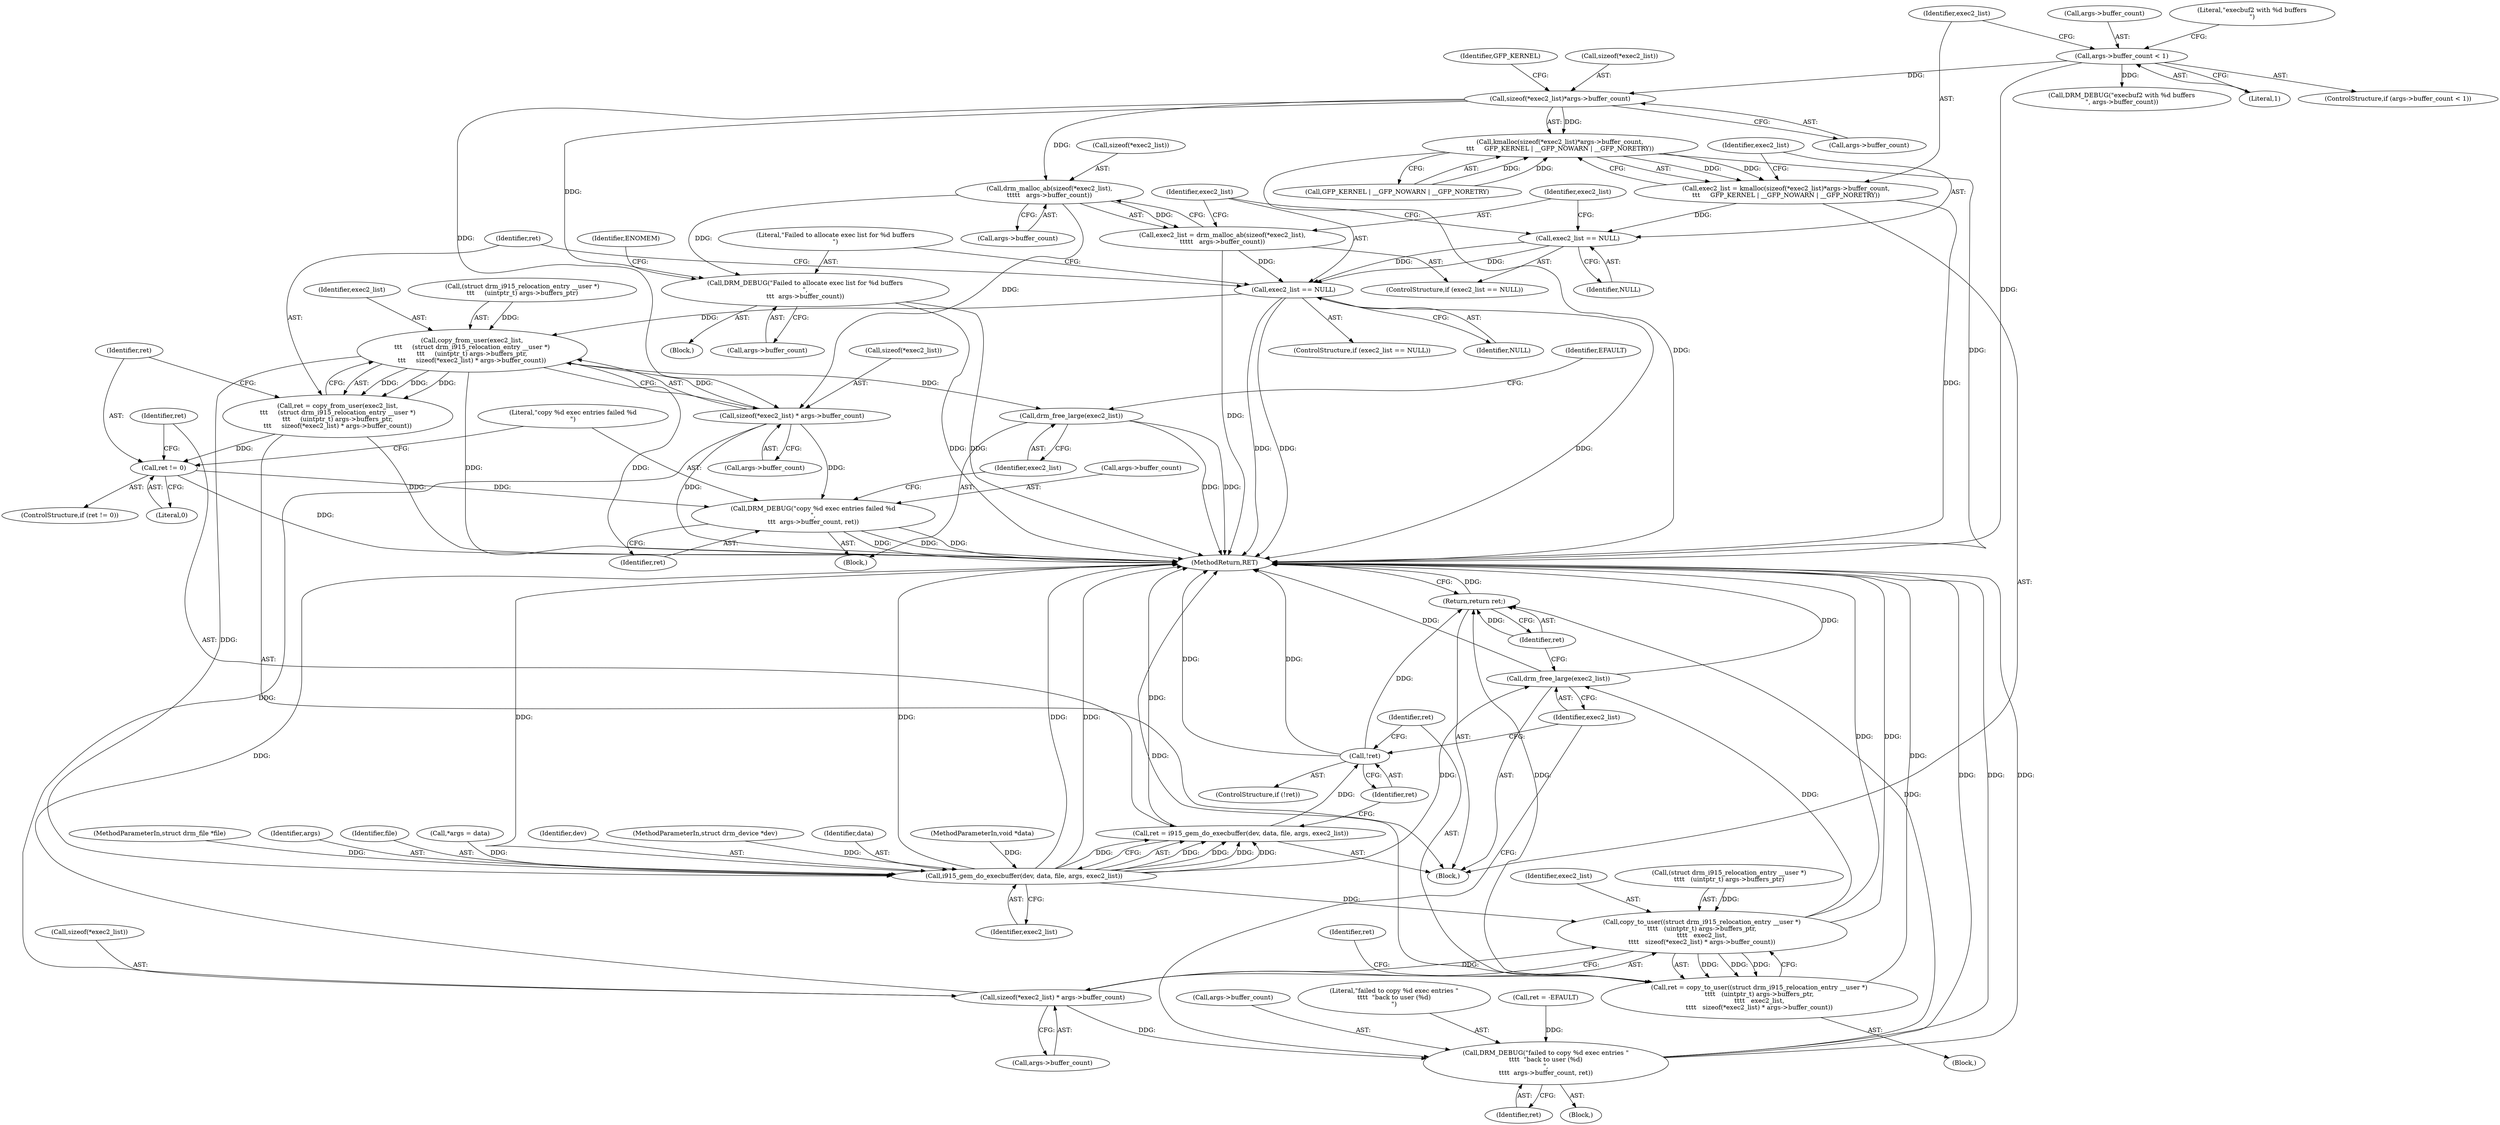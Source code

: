 digraph "1_linux_ed8cd3b2cd61004cab85380c52b1817aca1ca49b@API" {
"1000133" [label="(Call,sizeof(*exec2_list)*args->buffer_count)"];
"1000116" [label="(Call,args->buffer_count < 1)"];
"1000132" [label="(Call,kmalloc(sizeof(*exec2_list)*args->buffer_count,\n\t\t\t     GFP_KERNEL | __GFP_NOWARN | __GFP_NORETRY))"];
"1000130" [label="(Call,exec2_list = kmalloc(sizeof(*exec2_list)*args->buffer_count,\n\t\t\t     GFP_KERNEL | __GFP_NOWARN | __GFP_NORETRY))"];
"1000146" [label="(Call,exec2_list == NULL)"];
"1000159" [label="(Call,exec2_list == NULL)"];
"1000173" [label="(Call,copy_from_user(exec2_list,\n\t\t\t     (struct drm_i915_relocation_entry __user *)\n\t\t\t     (uintptr_t) args->buffers_ptr,\n\t\t\t     sizeof(*exec2_list) * args->buffer_count))"];
"1000171" [label="(Call,ret = copy_from_user(exec2_list,\n\t\t\t     (struct drm_i915_relocation_entry __user *)\n\t\t\t     (uintptr_t) args->buffers_ptr,\n\t\t\t     sizeof(*exec2_list) * args->buffer_count))"];
"1000190" [label="(Call,ret != 0)"];
"1000194" [label="(Call,DRM_DEBUG(\"copy %d exec entries failed %d\n\",\n\t\t\t  args->buffer_count, ret))"];
"1000200" [label="(Call,drm_free_large(exec2_list))"];
"1000207" [label="(Call,i915_gem_do_execbuffer(dev, data, file, args, exec2_list))"];
"1000205" [label="(Call,ret = i915_gem_do_execbuffer(dev, data, file, args, exec2_list))"];
"1000214" [label="(Call,!ret)"];
"1000250" [label="(Return,return ret;)"];
"1000219" [label="(Call,copy_to_user((struct drm_i915_relocation_entry __user *)\n\t\t\t\t   (uintptr_t) args->buffers_ptr,\n\t\t\t\t   exec2_list,\n\t\t\t\t   sizeof(*exec2_list) * args->buffer_count))"];
"1000217" [label="(Call,ret = copy_to_user((struct drm_i915_relocation_entry __user *)\n\t\t\t\t   (uintptr_t) args->buffers_ptr,\n\t\t\t\t   exec2_list,\n\t\t\t\t   sizeof(*exec2_list) * args->buffer_count))"];
"1000248" [label="(Call,drm_free_large(exec2_list))"];
"1000151" [label="(Call,drm_malloc_ab(sizeof(*exec2_list),\n\t\t\t\t\t   args->buffer_count))"];
"1000149" [label="(Call,exec2_list = drm_malloc_ab(sizeof(*exec2_list),\n\t\t\t\t\t   args->buffer_count))"];
"1000163" [label="(Call,DRM_DEBUG(\"Failed to allocate exec list for %d buffers\n\",\n\t\t\t  args->buffer_count))"];
"1000182" [label="(Call,sizeof(*exec2_list) * args->buffer_count)"];
"1000228" [label="(Call,sizeof(*exec2_list) * args->buffer_count)"];
"1000242" [label="(Call,DRM_DEBUG(\"failed to copy %d exec entries \"\n\t\t\t\t  \"back to user (%d)\n\",\n\t\t\t\t  args->buffer_count, ret))"];
"1000123" [label="(Literal,\"execbuf2 with %d buffers\n\")"];
"1000183" [label="(Call,sizeof(*exec2_list))"];
"1000173" [label="(Call,copy_from_user(exec2_list,\n\t\t\t     (struct drm_i915_relocation_entry __user *)\n\t\t\t     (uintptr_t) args->buffers_ptr,\n\t\t\t     sizeof(*exec2_list) * args->buffer_count))"];
"1000213" [label="(ControlStructure,if (!ret))"];
"1000137" [label="(Call,args->buffer_count)"];
"1000159" [label="(Call,exec2_list == NULL)"];
"1000141" [label="(Identifier,GFP_KERNEL)"];
"1000191" [label="(Identifier,ret)"];
"1000150" [label="(Identifier,exec2_list)"];
"1000140" [label="(Call,GFP_KERNEL | __GFP_NOWARN | __GFP_NORETRY)"];
"1000130" [label="(Call,exec2_list = kmalloc(sizeof(*exec2_list)*args->buffer_count,\n\t\t\t     GFP_KERNEL | __GFP_NOWARN | __GFP_NORETRY))"];
"1000220" [label="(Call,(struct drm_i915_relocation_entry __user *)\n\t\t\t\t   (uintptr_t) args->buffers_ptr)"];
"1000162" [label="(Block,)"];
"1000206" [label="(Identifier,ret)"];
"1000244" [label="(Call,args->buffer_count)"];
"1000196" [label="(Call,args->buffer_count)"];
"1000212" [label="(Identifier,exec2_list)"];
"1000147" [label="(Identifier,exec2_list)"];
"1000211" [label="(Identifier,args)"];
"1000193" [label="(Block,)"];
"1000207" [label="(Call,i915_gem_do_execbuffer(dev, data, file, args, exec2_list))"];
"1000199" [label="(Identifier,ret)"];
"1000131" [label="(Identifier,exec2_list)"];
"1000242" [label="(Call,DRM_DEBUG(\"failed to copy %d exec entries \"\n\t\t\t\t  \"back to user (%d)\n\",\n\t\t\t\t  args->buffer_count, ret))"];
"1000117" [label="(Call,args->buffer_count)"];
"1000120" [label="(Literal,1)"];
"1000175" [label="(Call,(struct drm_i915_relocation_entry __user *)\n\t\t\t     (uintptr_t) args->buffers_ptr)"];
"1000210" [label="(Identifier,file)"];
"1000194" [label="(Call,DRM_DEBUG(\"copy %d exec entries failed %d\n\",\n\t\t\t  args->buffer_count, ret))"];
"1000163" [label="(Call,DRM_DEBUG(\"Failed to allocate exec list for %d buffers\n\",\n\t\t\t  args->buffer_count))"];
"1000171" [label="(Call,ret = copy_from_user(exec2_list,\n\t\t\t     (struct drm_i915_relocation_entry __user *)\n\t\t\t     (uintptr_t) args->buffers_ptr,\n\t\t\t     sizeof(*exec2_list) * args->buffer_count))"];
"1000190" [label="(Call,ret != 0)"];
"1000134" [label="(Call,sizeof(*exec2_list))"];
"1000217" [label="(Call,ret = copy_to_user((struct drm_i915_relocation_entry __user *)\n\t\t\t\t   (uintptr_t) args->buffers_ptr,\n\t\t\t\t   exec2_list,\n\t\t\t\t   sizeof(*exec2_list) * args->buffer_count))"];
"1000247" [label="(Identifier,ret)"];
"1000250" [label="(Return,return ret;)"];
"1000192" [label="(Literal,0)"];
"1000229" [label="(Call,sizeof(*exec2_list))"];
"1000186" [label="(Call,args->buffer_count)"];
"1000215" [label="(Identifier,ret)"];
"1000248" [label="(Call,drm_free_large(exec2_list))"];
"1000236" [label="(Identifier,ret)"];
"1000107" [label="(Call,*args = data)"];
"1000148" [label="(Identifier,NULL)"];
"1000208" [label="(Identifier,dev)"];
"1000232" [label="(Call,args->buffer_count)"];
"1000145" [label="(ControlStructure,if (exec2_list == NULL))"];
"1000243" [label="(Literal,\"failed to copy %d exec entries \"\n\t\t\t\t  \"back to user (%d)\n\")"];
"1000103" [label="(MethodParameterIn,void *data)"];
"1000151" [label="(Call,drm_malloc_ab(sizeof(*exec2_list),\n\t\t\t\t\t   args->buffer_count))"];
"1000237" [label="(Block,)"];
"1000102" [label="(MethodParameterIn,struct drm_device *dev)"];
"1000189" [label="(ControlStructure,if (ret != 0))"];
"1000201" [label="(Identifier,exec2_list)"];
"1000132" [label="(Call,kmalloc(sizeof(*exec2_list)*args->buffer_count,\n\t\t\t     GFP_KERNEL | __GFP_NOWARN | __GFP_NORETRY))"];
"1000209" [label="(Identifier,data)"];
"1000122" [label="(Call,DRM_DEBUG(\"execbuf2 with %d buffers\n\", args->buffer_count))"];
"1000105" [label="(Block,)"];
"1000133" [label="(Call,sizeof(*exec2_list)*args->buffer_count)"];
"1000238" [label="(Call,ret = -EFAULT)"];
"1000170" [label="(Identifier,ENOMEM)"];
"1000164" [label="(Literal,\"Failed to allocate exec list for %d buffers\n\")"];
"1000146" [label="(Call,exec2_list == NULL)"];
"1000205" [label="(Call,ret = i915_gem_do_execbuffer(dev, data, file, args, exec2_list))"];
"1000116" [label="(Call,args->buffer_count < 1)"];
"1000161" [label="(Identifier,NULL)"];
"1000204" [label="(Identifier,EFAULT)"];
"1000249" [label="(Identifier,exec2_list)"];
"1000104" [label="(MethodParameterIn,struct drm_file *file)"];
"1000219" [label="(Call,copy_to_user((struct drm_i915_relocation_entry __user *)\n\t\t\t\t   (uintptr_t) args->buffers_ptr,\n\t\t\t\t   exec2_list,\n\t\t\t\t   sizeof(*exec2_list) * args->buffer_count))"];
"1000172" [label="(Identifier,ret)"];
"1000155" [label="(Call,args->buffer_count)"];
"1000251" [label="(Identifier,ret)"];
"1000214" [label="(Call,!ret)"];
"1000152" [label="(Call,sizeof(*exec2_list))"];
"1000174" [label="(Identifier,exec2_list)"];
"1000115" [label="(ControlStructure,if (args->buffer_count < 1))"];
"1000160" [label="(Identifier,exec2_list)"];
"1000195" [label="(Literal,\"copy %d exec entries failed %d\n\")"];
"1000165" [label="(Call,args->buffer_count)"];
"1000158" [label="(ControlStructure,if (exec2_list == NULL))"];
"1000200" [label="(Call,drm_free_large(exec2_list))"];
"1000218" [label="(Identifier,ret)"];
"1000228" [label="(Call,sizeof(*exec2_list) * args->buffer_count)"];
"1000149" [label="(Call,exec2_list = drm_malloc_ab(sizeof(*exec2_list),\n\t\t\t\t\t   args->buffer_count))"];
"1000252" [label="(MethodReturn,RET)"];
"1000182" [label="(Call,sizeof(*exec2_list) * args->buffer_count)"];
"1000227" [label="(Identifier,exec2_list)"];
"1000216" [label="(Block,)"];
"1000133" -> "1000132"  [label="AST: "];
"1000133" -> "1000137"  [label="CFG: "];
"1000134" -> "1000133"  [label="AST: "];
"1000137" -> "1000133"  [label="AST: "];
"1000141" -> "1000133"  [label="CFG: "];
"1000133" -> "1000132"  [label="DDG: "];
"1000116" -> "1000133"  [label="DDG: "];
"1000133" -> "1000151"  [label="DDG: "];
"1000133" -> "1000163"  [label="DDG: "];
"1000133" -> "1000182"  [label="DDG: "];
"1000116" -> "1000115"  [label="AST: "];
"1000116" -> "1000120"  [label="CFG: "];
"1000117" -> "1000116"  [label="AST: "];
"1000120" -> "1000116"  [label="AST: "];
"1000123" -> "1000116"  [label="CFG: "];
"1000131" -> "1000116"  [label="CFG: "];
"1000116" -> "1000252"  [label="DDG: "];
"1000116" -> "1000122"  [label="DDG: "];
"1000132" -> "1000130"  [label="AST: "];
"1000132" -> "1000140"  [label="CFG: "];
"1000140" -> "1000132"  [label="AST: "];
"1000130" -> "1000132"  [label="CFG: "];
"1000132" -> "1000252"  [label="DDG: "];
"1000132" -> "1000252"  [label="DDG: "];
"1000132" -> "1000130"  [label="DDG: "];
"1000132" -> "1000130"  [label="DDG: "];
"1000140" -> "1000132"  [label="DDG: "];
"1000140" -> "1000132"  [label="DDG: "];
"1000130" -> "1000105"  [label="AST: "];
"1000131" -> "1000130"  [label="AST: "];
"1000147" -> "1000130"  [label="CFG: "];
"1000130" -> "1000252"  [label="DDG: "];
"1000130" -> "1000146"  [label="DDG: "];
"1000146" -> "1000145"  [label="AST: "];
"1000146" -> "1000148"  [label="CFG: "];
"1000147" -> "1000146"  [label="AST: "];
"1000148" -> "1000146"  [label="AST: "];
"1000150" -> "1000146"  [label="CFG: "];
"1000160" -> "1000146"  [label="CFG: "];
"1000146" -> "1000159"  [label="DDG: "];
"1000146" -> "1000159"  [label="DDG: "];
"1000159" -> "1000158"  [label="AST: "];
"1000159" -> "1000161"  [label="CFG: "];
"1000160" -> "1000159"  [label="AST: "];
"1000161" -> "1000159"  [label="AST: "];
"1000164" -> "1000159"  [label="CFG: "];
"1000172" -> "1000159"  [label="CFG: "];
"1000159" -> "1000252"  [label="DDG: "];
"1000159" -> "1000252"  [label="DDG: "];
"1000159" -> "1000252"  [label="DDG: "];
"1000149" -> "1000159"  [label="DDG: "];
"1000159" -> "1000173"  [label="DDG: "];
"1000173" -> "1000171"  [label="AST: "];
"1000173" -> "1000182"  [label="CFG: "];
"1000174" -> "1000173"  [label="AST: "];
"1000175" -> "1000173"  [label="AST: "];
"1000182" -> "1000173"  [label="AST: "];
"1000171" -> "1000173"  [label="CFG: "];
"1000173" -> "1000252"  [label="DDG: "];
"1000173" -> "1000252"  [label="DDG: "];
"1000173" -> "1000171"  [label="DDG: "];
"1000173" -> "1000171"  [label="DDG: "];
"1000173" -> "1000171"  [label="DDG: "];
"1000175" -> "1000173"  [label="DDG: "];
"1000182" -> "1000173"  [label="DDG: "];
"1000173" -> "1000200"  [label="DDG: "];
"1000173" -> "1000207"  [label="DDG: "];
"1000171" -> "1000105"  [label="AST: "];
"1000172" -> "1000171"  [label="AST: "];
"1000191" -> "1000171"  [label="CFG: "];
"1000171" -> "1000252"  [label="DDG: "];
"1000171" -> "1000190"  [label="DDG: "];
"1000190" -> "1000189"  [label="AST: "];
"1000190" -> "1000192"  [label="CFG: "];
"1000191" -> "1000190"  [label="AST: "];
"1000192" -> "1000190"  [label="AST: "];
"1000195" -> "1000190"  [label="CFG: "];
"1000206" -> "1000190"  [label="CFG: "];
"1000190" -> "1000252"  [label="DDG: "];
"1000190" -> "1000194"  [label="DDG: "];
"1000194" -> "1000193"  [label="AST: "];
"1000194" -> "1000199"  [label="CFG: "];
"1000195" -> "1000194"  [label="AST: "];
"1000196" -> "1000194"  [label="AST: "];
"1000199" -> "1000194"  [label="AST: "];
"1000201" -> "1000194"  [label="CFG: "];
"1000194" -> "1000252"  [label="DDG: "];
"1000194" -> "1000252"  [label="DDG: "];
"1000194" -> "1000252"  [label="DDG: "];
"1000182" -> "1000194"  [label="DDG: "];
"1000200" -> "1000193"  [label="AST: "];
"1000200" -> "1000201"  [label="CFG: "];
"1000201" -> "1000200"  [label="AST: "];
"1000204" -> "1000200"  [label="CFG: "];
"1000200" -> "1000252"  [label="DDG: "];
"1000200" -> "1000252"  [label="DDG: "];
"1000207" -> "1000205"  [label="AST: "];
"1000207" -> "1000212"  [label="CFG: "];
"1000208" -> "1000207"  [label="AST: "];
"1000209" -> "1000207"  [label="AST: "];
"1000210" -> "1000207"  [label="AST: "];
"1000211" -> "1000207"  [label="AST: "];
"1000212" -> "1000207"  [label="AST: "];
"1000205" -> "1000207"  [label="CFG: "];
"1000207" -> "1000252"  [label="DDG: "];
"1000207" -> "1000252"  [label="DDG: "];
"1000207" -> "1000252"  [label="DDG: "];
"1000207" -> "1000252"  [label="DDG: "];
"1000207" -> "1000205"  [label="DDG: "];
"1000207" -> "1000205"  [label="DDG: "];
"1000207" -> "1000205"  [label="DDG: "];
"1000207" -> "1000205"  [label="DDG: "];
"1000207" -> "1000205"  [label="DDG: "];
"1000102" -> "1000207"  [label="DDG: "];
"1000103" -> "1000207"  [label="DDG: "];
"1000104" -> "1000207"  [label="DDG: "];
"1000107" -> "1000207"  [label="DDG: "];
"1000207" -> "1000219"  [label="DDG: "];
"1000207" -> "1000248"  [label="DDG: "];
"1000205" -> "1000105"  [label="AST: "];
"1000206" -> "1000205"  [label="AST: "];
"1000215" -> "1000205"  [label="CFG: "];
"1000205" -> "1000252"  [label="DDG: "];
"1000205" -> "1000214"  [label="DDG: "];
"1000214" -> "1000213"  [label="AST: "];
"1000214" -> "1000215"  [label="CFG: "];
"1000215" -> "1000214"  [label="AST: "];
"1000218" -> "1000214"  [label="CFG: "];
"1000249" -> "1000214"  [label="CFG: "];
"1000214" -> "1000252"  [label="DDG: "];
"1000214" -> "1000252"  [label="DDG: "];
"1000214" -> "1000250"  [label="DDG: "];
"1000250" -> "1000105"  [label="AST: "];
"1000250" -> "1000251"  [label="CFG: "];
"1000251" -> "1000250"  [label="AST: "];
"1000252" -> "1000250"  [label="CFG: "];
"1000250" -> "1000252"  [label="DDG: "];
"1000251" -> "1000250"  [label="DDG: "];
"1000217" -> "1000250"  [label="DDG: "];
"1000242" -> "1000250"  [label="DDG: "];
"1000219" -> "1000217"  [label="AST: "];
"1000219" -> "1000228"  [label="CFG: "];
"1000220" -> "1000219"  [label="AST: "];
"1000227" -> "1000219"  [label="AST: "];
"1000228" -> "1000219"  [label="AST: "];
"1000217" -> "1000219"  [label="CFG: "];
"1000219" -> "1000252"  [label="DDG: "];
"1000219" -> "1000252"  [label="DDG: "];
"1000219" -> "1000217"  [label="DDG: "];
"1000219" -> "1000217"  [label="DDG: "];
"1000219" -> "1000217"  [label="DDG: "];
"1000220" -> "1000219"  [label="DDG: "];
"1000228" -> "1000219"  [label="DDG: "];
"1000219" -> "1000248"  [label="DDG: "];
"1000217" -> "1000216"  [label="AST: "];
"1000218" -> "1000217"  [label="AST: "];
"1000236" -> "1000217"  [label="CFG: "];
"1000217" -> "1000252"  [label="DDG: "];
"1000217" -> "1000252"  [label="DDG: "];
"1000248" -> "1000105"  [label="AST: "];
"1000248" -> "1000249"  [label="CFG: "];
"1000249" -> "1000248"  [label="AST: "];
"1000251" -> "1000248"  [label="CFG: "];
"1000248" -> "1000252"  [label="DDG: "];
"1000248" -> "1000252"  [label="DDG: "];
"1000151" -> "1000149"  [label="AST: "];
"1000151" -> "1000155"  [label="CFG: "];
"1000152" -> "1000151"  [label="AST: "];
"1000155" -> "1000151"  [label="AST: "];
"1000149" -> "1000151"  [label="CFG: "];
"1000151" -> "1000149"  [label="DDG: "];
"1000151" -> "1000163"  [label="DDG: "];
"1000151" -> "1000182"  [label="DDG: "];
"1000149" -> "1000145"  [label="AST: "];
"1000150" -> "1000149"  [label="AST: "];
"1000160" -> "1000149"  [label="CFG: "];
"1000149" -> "1000252"  [label="DDG: "];
"1000163" -> "1000162"  [label="AST: "];
"1000163" -> "1000165"  [label="CFG: "];
"1000164" -> "1000163"  [label="AST: "];
"1000165" -> "1000163"  [label="AST: "];
"1000170" -> "1000163"  [label="CFG: "];
"1000163" -> "1000252"  [label="DDG: "];
"1000163" -> "1000252"  [label="DDG: "];
"1000182" -> "1000186"  [label="CFG: "];
"1000183" -> "1000182"  [label="AST: "];
"1000186" -> "1000182"  [label="AST: "];
"1000182" -> "1000252"  [label="DDG: "];
"1000182" -> "1000228"  [label="DDG: "];
"1000228" -> "1000232"  [label="CFG: "];
"1000229" -> "1000228"  [label="AST: "];
"1000232" -> "1000228"  [label="AST: "];
"1000228" -> "1000252"  [label="DDG: "];
"1000228" -> "1000242"  [label="DDG: "];
"1000242" -> "1000237"  [label="AST: "];
"1000242" -> "1000247"  [label="CFG: "];
"1000243" -> "1000242"  [label="AST: "];
"1000244" -> "1000242"  [label="AST: "];
"1000247" -> "1000242"  [label="AST: "];
"1000249" -> "1000242"  [label="CFG: "];
"1000242" -> "1000252"  [label="DDG: "];
"1000242" -> "1000252"  [label="DDG: "];
"1000242" -> "1000252"  [label="DDG: "];
"1000238" -> "1000242"  [label="DDG: "];
}
